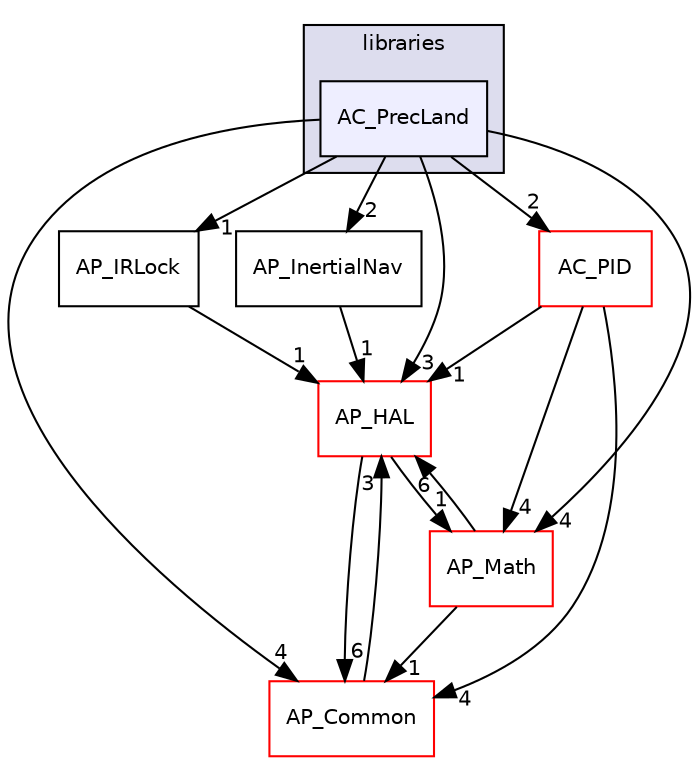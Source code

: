 digraph "libraries/AC_PrecLand" {
  compound=true
  node [ fontsize="10", fontname="Helvetica"];
  edge [ labelfontsize="10", labelfontname="Helvetica"];
  subgraph clusterdir_bc0718b08fb2015b8e59c47b2805f60c {
    graph [ bgcolor="#ddddee", pencolor="black", label="libraries" fontname="Helvetica", fontsize="10", URL="dir_bc0718b08fb2015b8e59c47b2805f60c.html"]
  dir_a7fc2e313f4ac7d31c89bb2d9d966d70 [shape=box, label="AC_PrecLand", style="filled", fillcolor="#eeeeff", pencolor="black", URL="dir_a7fc2e313f4ac7d31c89bb2d9d966d70.html"];
  }
  dir_4204433686283ae20461bb303c1394b7 [shape=box label="AP_IRLock" URL="dir_4204433686283ae20461bb303c1394b7.html"];
  dir_1cbc10423b2512b31103883361e0123b [shape=box label="AP_HAL" fillcolor="white" style="filled" color="red" URL="dir_1cbc10423b2512b31103883361e0123b.html"];
  dir_e2bd83a63617af771129da87c3dea2f2 [shape=box label="AP_InertialNav" URL="dir_e2bd83a63617af771129da87c3dea2f2.html"];
  dir_e45b4740ca2377c64753601f0047bb45 [shape=box label="AC_PID" fillcolor="white" style="filled" color="red" URL="dir_e45b4740ca2377c64753601f0047bb45.html"];
  dir_93fb9127672489656ce87df72f6e986d [shape=box label="AP_Math" fillcolor="white" style="filled" color="red" URL="dir_93fb9127672489656ce87df72f6e986d.html"];
  dir_df3f4256615fd4197927a84a019a8bd8 [shape=box label="AP_Common" fillcolor="white" style="filled" color="red" URL="dir_df3f4256615fd4197927a84a019a8bd8.html"];
  dir_4204433686283ae20461bb303c1394b7->dir_1cbc10423b2512b31103883361e0123b [headlabel="1", labeldistance=1.5 headhref="dir_000091_000046.html"];
  dir_1cbc10423b2512b31103883361e0123b->dir_93fb9127672489656ce87df72f6e986d [headlabel="1", labeldistance=1.5 headhref="dir_000046_000095.html"];
  dir_1cbc10423b2512b31103883361e0123b->dir_df3f4256615fd4197927a84a019a8bd8 [headlabel="6", labeldistance=1.5 headhref="dir_000046_000030.html"];
  dir_e2bd83a63617af771129da87c3dea2f2->dir_1cbc10423b2512b31103883361e0123b [headlabel="1", labeldistance=1.5 headhref="dir_000086_000046.html"];
  dir_e45b4740ca2377c64753601f0047bb45->dir_1cbc10423b2512b31103883361e0123b [headlabel="1", labeldistance=1.5 headhref="dir_000004_000046.html"];
  dir_e45b4740ca2377c64753601f0047bb45->dir_93fb9127672489656ce87df72f6e986d [headlabel="4", labeldistance=1.5 headhref="dir_000004_000095.html"];
  dir_e45b4740ca2377c64753601f0047bb45->dir_df3f4256615fd4197927a84a019a8bd8 [headlabel="4", labeldistance=1.5 headhref="dir_000004_000030.html"];
  dir_93fb9127672489656ce87df72f6e986d->dir_1cbc10423b2512b31103883361e0123b [headlabel="6", labeldistance=1.5 headhref="dir_000095_000046.html"];
  dir_93fb9127672489656ce87df72f6e986d->dir_df3f4256615fd4197927a84a019a8bd8 [headlabel="1", labeldistance=1.5 headhref="dir_000095_000030.html"];
  dir_a7fc2e313f4ac7d31c89bb2d9d966d70->dir_4204433686283ae20461bb303c1394b7 [headlabel="1", labeldistance=1.5 headhref="dir_000007_000091.html"];
  dir_a7fc2e313f4ac7d31c89bb2d9d966d70->dir_1cbc10423b2512b31103883361e0123b [headlabel="3", labeldistance=1.5 headhref="dir_000007_000046.html"];
  dir_a7fc2e313f4ac7d31c89bb2d9d966d70->dir_e2bd83a63617af771129da87c3dea2f2 [headlabel="2", labeldistance=1.5 headhref="dir_000007_000086.html"];
  dir_a7fc2e313f4ac7d31c89bb2d9d966d70->dir_e45b4740ca2377c64753601f0047bb45 [headlabel="2", labeldistance=1.5 headhref="dir_000007_000004.html"];
  dir_a7fc2e313f4ac7d31c89bb2d9d966d70->dir_93fb9127672489656ce87df72f6e986d [headlabel="4", labeldistance=1.5 headhref="dir_000007_000095.html"];
  dir_a7fc2e313f4ac7d31c89bb2d9d966d70->dir_df3f4256615fd4197927a84a019a8bd8 [headlabel="4", labeldistance=1.5 headhref="dir_000007_000030.html"];
  dir_df3f4256615fd4197927a84a019a8bd8->dir_1cbc10423b2512b31103883361e0123b [headlabel="3", labeldistance=1.5 headhref="dir_000030_000046.html"];
}
